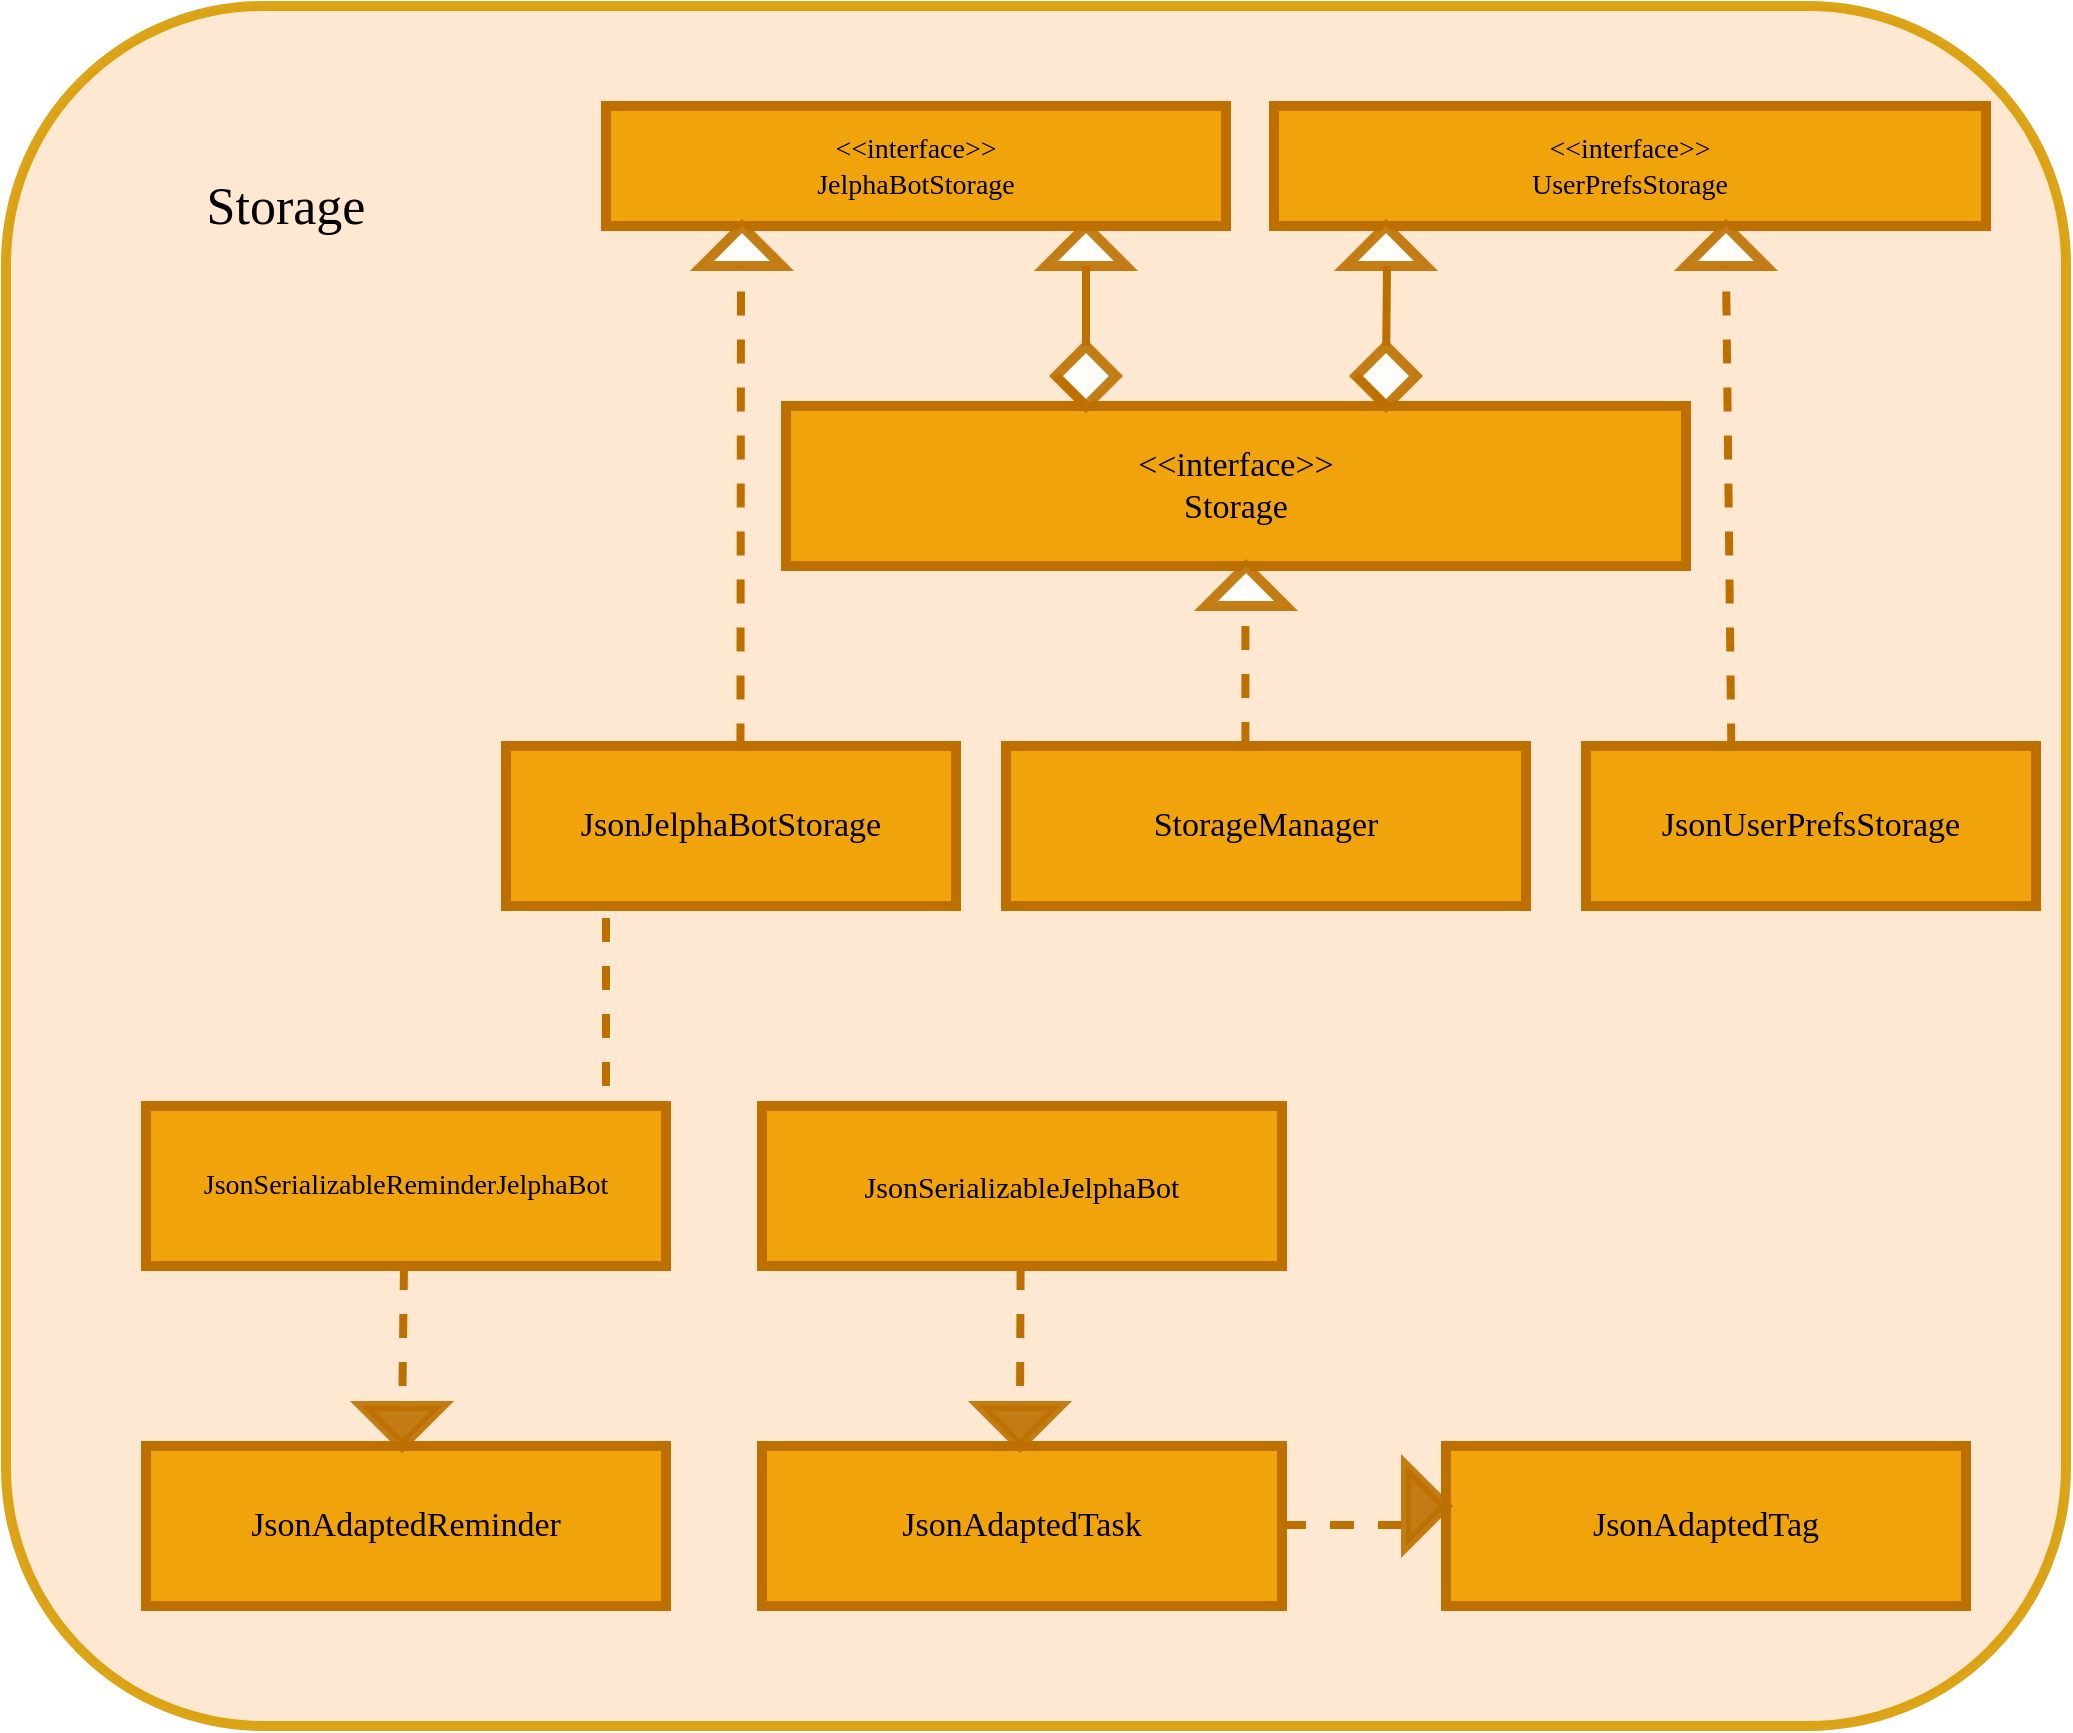 <mxfile version="12.9.6" type="device"><diagram id="TlEqk_lJ8jWyT5bIt7rH" name="Page-1"><mxGraphModel dx="3416" dy="1406" grid="1" gridSize="10" guides="1" tooltips="1" connect="1" arrows="1" fold="1" page="1" pageScale="1" pageWidth="827" pageHeight="1169" math="0" shadow="0"><root><mxCell id="0"/><mxCell id="1" parent="0"/><mxCell id="vmjiUYQFY_SE1gd8cjdy-54" value="" style="rounded=1;whiteSpace=wrap;html=1;strokeColor=#d79b00;strokeWidth=5;fillColor=#ffe6cc;opacity=90;" vertex="1" parent="1"><mxGeometry x="-220" y="50" width="1030" height="860" as="geometry"/></mxCell><mxCell id="vmjiUYQFY_SE1gd8cjdy-3" value="&lt;font style=&quot;font-size: 14px&quot;&gt;&lt;font face=&quot;Verdana&quot;&gt;&lt;font style=&quot;font-size: 14px&quot; color=&quot;#000000&quot;&gt;&amp;lt;&amp;lt;interface&amp;gt;&amp;gt;&lt;br&gt;&lt;/font&gt;&lt;font color=&quot;#000000&quot;&gt;UserPrefsStorage&lt;/font&gt;&lt;/font&gt;&lt;br&gt;&lt;/font&gt;" style="rounded=0;whiteSpace=wrap;html=1;strokeWidth=5;fillColor=#f0a30a;strokeColor=#BD7000;fontColor=#ffffff;" vertex="1" parent="1"><mxGeometry x="414" y="100" width="356" height="60" as="geometry"/></mxCell><mxCell id="vmjiUYQFY_SE1gd8cjdy-6" value="" style="triangle;whiteSpace=wrap;html=1;strokeWidth=5;opacity=90;rotation=-90;strokeColor=#BD7000;" vertex="1" parent="1"><mxGeometry x="310" y="150" width="20" height="40" as="geometry"/></mxCell><mxCell id="vmjiUYQFY_SE1gd8cjdy-2" value="&lt;font style=&quot;font-size: 14px&quot;&gt;&lt;font face=&quot;Verdana&quot; style=&quot;font-size: 14px&quot; color=&quot;#000000&quot;&gt;&amp;lt;&amp;lt;interface&amp;gt;&amp;gt;&lt;br&gt;JelphaBotStorage&lt;/font&gt;&lt;br&gt;&lt;/font&gt;" style="rounded=0;whiteSpace=wrap;html=1;strokeWidth=5;fillColor=#f0a30a;strokeColor=#BD7000;fontColor=#ffffff;" vertex="1" parent="1"><mxGeometry x="80" y="100" width="310" height="60" as="geometry"/></mxCell><mxCell id="vmjiUYQFY_SE1gd8cjdy-10" value="" style="triangle;whiteSpace=wrap;html=1;strokeWidth=5;opacity=90;rotation=-90;strokeColor=#BD7000;" vertex="1" parent="1"><mxGeometry x="460" y="150" width="20" height="40" as="geometry"/></mxCell><mxCell id="vmjiUYQFY_SE1gd8cjdy-11" value="" style="endArrow=none;html=1;strokeWidth=4;entryX=0;entryY=0.5;entryDx=0;entryDy=0;strokeColor=#BD7000;" edge="1" parent="1" source="vmjiUYQFY_SE1gd8cjdy-39" target="vmjiUYQFY_SE1gd8cjdy-6"><mxGeometry width="50" height="50" relative="1" as="geometry"><mxPoint x="320" y="250" as="sourcePoint"/><mxPoint x="495" y="180" as="targetPoint"/></mxGeometry></mxCell><mxCell id="vmjiUYQFY_SE1gd8cjdy-12" value="" style="endArrow=none;html=1;strokeWidth=4;entryX=0;entryY=0.5;entryDx=0;entryDy=0;strokeColor=#BD7000;" edge="1" parent="1" source="vmjiUYQFY_SE1gd8cjdy-42"><mxGeometry width="50" height="50" relative="1" as="geometry"><mxPoint x="470.5" y="250" as="sourcePoint"/><mxPoint x="470.5" y="180" as="targetPoint"/></mxGeometry></mxCell><mxCell id="vmjiUYQFY_SE1gd8cjdy-13" value="&lt;font style=&quot;font-size: 17px&quot;&gt;&lt;font face=&quot;Verdana&quot; style=&quot;font-size: 17px&quot; color=&quot;#000000&quot;&gt;&amp;lt;&amp;lt;interface&amp;gt;&amp;gt;&lt;br&gt;Storage&lt;/font&gt;&lt;br&gt;&lt;/font&gt;" style="rounded=0;whiteSpace=wrap;html=1;strokeWidth=5;fillColor=#f0a30a;strokeColor=#BD7000;fontColor=#ffffff;" vertex="1" parent="1"><mxGeometry x="170" y="250" width="450" height="80" as="geometry"/></mxCell><mxCell id="vmjiUYQFY_SE1gd8cjdy-15" value="" style="triangle;whiteSpace=wrap;html=1;strokeWidth=5;opacity=90;rotation=-90;strokeColor=#BD7000;" vertex="1" parent="1"><mxGeometry x="390" y="320" width="20" height="40" as="geometry"/></mxCell><mxCell id="vmjiUYQFY_SE1gd8cjdy-16" value="" style="endArrow=none;html=1;strokeWidth=4;entryX=0;entryY=0.5;entryDx=0;entryDy=0;strokeColor=#BD7000;dashed=1;" edge="1" parent="1"><mxGeometry width="50" height="50" relative="1" as="geometry"><mxPoint x="399.71" y="420" as="sourcePoint"/><mxPoint x="399.71" y="350" as="targetPoint"/></mxGeometry></mxCell><mxCell id="vmjiUYQFY_SE1gd8cjdy-17" value="&lt;font style=&quot;font-size: 17px&quot;&gt;&lt;font color=&quot;#000000&quot; face=&quot;Verdana&quot;&gt;StorageManager&lt;/font&gt;&lt;br&gt;&lt;/font&gt;" style="rounded=0;whiteSpace=wrap;html=1;strokeWidth=5;fillColor=#f0a30a;strokeColor=#BD7000;fontColor=#ffffff;" vertex="1" parent="1"><mxGeometry x="280" y="420" width="260" height="80" as="geometry"/></mxCell><mxCell id="vmjiUYQFY_SE1gd8cjdy-23" value="" style="triangle;whiteSpace=wrap;html=1;strokeWidth=5;opacity=90;rotation=-90;strokeColor=#BD7000;" vertex="1" parent="1"><mxGeometry x="138" y="150" width="20" height="40" as="geometry"/></mxCell><mxCell id="vmjiUYQFY_SE1gd8cjdy-24" value="" style="endArrow=none;html=1;strokeWidth=4;entryX=0;entryY=0.5;entryDx=0;entryDy=0;strokeColor=#BD7000;dashed=1;exitX=0.521;exitY=0.009;exitDx=0;exitDy=0;exitPerimeter=0;" edge="1" parent="1" source="vmjiUYQFY_SE1gd8cjdy-25"><mxGeometry width="50" height="50" relative="1" as="geometry"><mxPoint x="146" y="410" as="sourcePoint"/><mxPoint x="147.5" y="180" as="targetPoint"/></mxGeometry></mxCell><mxCell id="vmjiUYQFY_SE1gd8cjdy-25" value="&lt;font style=&quot;font-size: 17px&quot;&gt;&lt;font color=&quot;#000000&quot; face=&quot;Verdana&quot;&gt;JsonJelphaBotStorage&lt;/font&gt;&lt;br&gt;&lt;/font&gt;" style="rounded=0;whiteSpace=wrap;html=1;strokeWidth=5;fillColor=#f0a30a;strokeColor=#BD7000;fontColor=#ffffff;" vertex="1" parent="1"><mxGeometry x="30" y="420" width="225" height="80" as="geometry"/></mxCell><mxCell id="vmjiUYQFY_SE1gd8cjdy-26" value="" style="triangle;whiteSpace=wrap;html=1;strokeWidth=5;opacity=90;rotation=-90;strokeColor=#BD7000;" vertex="1" parent="1"><mxGeometry x="630" y="150" width="20" height="40" as="geometry"/></mxCell><mxCell id="vmjiUYQFY_SE1gd8cjdy-27" value="" style="endArrow=none;html=1;strokeWidth=4;strokeColor=#BD7000;dashed=1;exitX=0.323;exitY=0.009;exitDx=0;exitDy=0;entryX=0;entryY=0.5;entryDx=0;entryDy=0;exitPerimeter=0;" edge="1" parent="1" source="vmjiUYQFY_SE1gd8cjdy-28" target="vmjiUYQFY_SE1gd8cjdy-26"><mxGeometry width="50" height="50" relative="1" as="geometry"><mxPoint x="710" y="410" as="sourcePoint"/><mxPoint x="712" y="180" as="targetPoint"/></mxGeometry></mxCell><mxCell id="vmjiUYQFY_SE1gd8cjdy-28" value="&lt;font style=&quot;font-size: 17px&quot;&gt;&lt;font color=&quot;#000000&quot; face=&quot;Verdana&quot;&gt;JsonUserPrefsStorage&lt;/font&gt;&lt;br&gt;&lt;/font&gt;" style="rounded=0;whiteSpace=wrap;html=1;strokeWidth=5;fillColor=#f0a30a;strokeColor=#BD7000;fontColor=#ffffff;" vertex="1" parent="1"><mxGeometry x="570" y="420" width="225" height="80" as="geometry"/></mxCell><mxCell id="vmjiUYQFY_SE1gd8cjdy-33" value="&lt;font style=&quot;font-size: 17px&quot;&gt;&lt;span style=&quot;color: rgb(0 , 0 , 0) ; font-family: &amp;#34;verdana&amp;#34;&quot;&gt;JsonAdaptedTask&lt;/span&gt;&lt;br&gt;&lt;/font&gt;" style="rounded=0;whiteSpace=wrap;html=1;strokeWidth=5;fillColor=#f0a30a;strokeColor=#BD7000;fontColor=#ffffff;" vertex="1" parent="1"><mxGeometry x="158" y="770" width="260" height="80" as="geometry"/></mxCell><mxCell id="vmjiUYQFY_SE1gd8cjdy-34" value="&lt;font style=&quot;font-size: 17px&quot;&gt;&lt;font color=&quot;#000000&quot; face=&quot;Verdana&quot;&gt;JsonAdaptedTag&lt;/font&gt;&lt;br&gt;&lt;/font&gt;" style="rounded=0;whiteSpace=wrap;html=1;strokeWidth=5;fillColor=#f0a30a;strokeColor=#BD7000;fontColor=#ffffff;" vertex="1" parent="1"><mxGeometry x="500" y="770" width="260" height="80" as="geometry"/></mxCell><mxCell id="vmjiUYQFY_SE1gd8cjdy-35" value="&lt;font style=&quot;font-size: 17px&quot;&gt;&lt;span style=&quot;color: rgb(0 , 0 , 0) ; font-family: &amp;#34;verdana&amp;#34;&quot;&gt;JsonAdaptedReminder&lt;/span&gt;&lt;br&gt;&lt;/font&gt;" style="rounded=0;whiteSpace=wrap;html=1;strokeWidth=5;fillColor=#f0a30a;strokeColor=#BD7000;fontColor=#ffffff;" vertex="1" parent="1"><mxGeometry x="-150" y="770" width="260" height="80" as="geometry"/></mxCell><mxCell id="vmjiUYQFY_SE1gd8cjdy-36" value="&lt;font&gt;&lt;span style=&quot;color: rgb(0 , 0 , 0) ; font-family: &amp;#34;verdana&amp;#34;&quot;&gt;&lt;font style=&quot;font-size: 15px&quot;&gt;JsonSerializableJelphaBot&lt;/font&gt;&lt;/span&gt;&lt;br&gt;&lt;/font&gt;" style="rounded=0;whiteSpace=wrap;html=1;strokeWidth=5;fillColor=#f0a30a;strokeColor=#BD7000;fontColor=#ffffff;" vertex="1" parent="1"><mxGeometry x="158" y="600" width="260" height="80" as="geometry"/></mxCell><mxCell id="vmjiUYQFY_SE1gd8cjdy-38" value="&lt;font&gt;&lt;span style=&quot;color: rgb(0 , 0 , 0) ; font-family: &amp;#34;verdana&amp;#34;&quot;&gt;&lt;font style=&quot;font-size: 14px&quot;&gt;JsonSerializableReminderJelphaBot&lt;/font&gt;&lt;/span&gt;&lt;br&gt;&lt;/font&gt;" style="rounded=0;whiteSpace=wrap;html=1;strokeWidth=5;fillColor=#f0a30a;strokeColor=#BD7000;fontColor=#ffffff;" vertex="1" parent="1"><mxGeometry x="-150" y="600" width="260" height="80" as="geometry"/></mxCell><mxCell id="vmjiUYQFY_SE1gd8cjdy-39" value="" style="rhombus;whiteSpace=wrap;html=1;strokeColor=#BD7000;strokeWidth=5;opacity=90;" vertex="1" parent="1"><mxGeometry x="305" y="220" width="30" height="30" as="geometry"/></mxCell><mxCell id="vmjiUYQFY_SE1gd8cjdy-41" value="" style="endArrow=none;html=1;strokeWidth=4;entryX=0;entryY=0.5;entryDx=0;entryDy=0;strokeColor=#BD7000;" edge="1" parent="1" target="vmjiUYQFY_SE1gd8cjdy-39"><mxGeometry width="50" height="50" relative="1" as="geometry"><mxPoint x="320" y="250" as="sourcePoint"/><mxPoint x="320" y="180" as="targetPoint"/></mxGeometry></mxCell><mxCell id="vmjiUYQFY_SE1gd8cjdy-42" value="" style="rhombus;whiteSpace=wrap;html=1;strokeColor=#BD7000;strokeWidth=5;opacity=90;" vertex="1" parent="1"><mxGeometry x="455" y="220" width="30" height="30" as="geometry"/></mxCell><mxCell id="vmjiUYQFY_SE1gd8cjdy-43" value="" style="endArrow=none;html=1;strokeWidth=4;entryX=0;entryY=0.5;entryDx=0;entryDy=0;strokeColor=#BD7000;" edge="1" parent="1" target="vmjiUYQFY_SE1gd8cjdy-42"><mxGeometry width="50" height="50" relative="1" as="geometry"><mxPoint x="470.5" y="250" as="sourcePoint"/><mxPoint x="470.5" y="180" as="targetPoint"/></mxGeometry></mxCell><mxCell id="vmjiUYQFY_SE1gd8cjdy-45" value="" style="endArrow=none;html=1;strokeWidth=4;entryX=0;entryY=0.5;entryDx=0;entryDy=0;strokeColor=#BD7000;dashed=1;" edge="1" parent="1"><mxGeometry width="50" height="50" relative="1" as="geometry"><mxPoint x="80" y="590" as="sourcePoint"/><mxPoint x="80.0" y="500" as="targetPoint"/></mxGeometry></mxCell><mxCell id="vmjiUYQFY_SE1gd8cjdy-47" value="" style="endArrow=none;dashed=1;html=1;strokeColor=#BD7000;strokeWidth=4;" edge="1" parent="1" source="vmjiUYQFY_SE1gd8cjdy-49"><mxGeometry width="50" height="50" relative="1" as="geometry"><mxPoint x="-21" y="680" as="sourcePoint"/><mxPoint x="-20.71" y="770" as="targetPoint"/></mxGeometry></mxCell><mxCell id="vmjiUYQFY_SE1gd8cjdy-48" value="" style="endArrow=none;dashed=1;html=1;strokeColor=#BD7000;strokeWidth=4;" edge="1" parent="1" source="vmjiUYQFY_SE1gd8cjdy-52"><mxGeometry width="50" height="50" relative="1" as="geometry"><mxPoint x="287.29" y="680" as="sourcePoint"/><mxPoint x="287.58" y="770" as="targetPoint"/></mxGeometry></mxCell><mxCell id="vmjiUYQFY_SE1gd8cjdy-49" value="" style="triangle;whiteSpace=wrap;html=1;strokeColor=#BD7000;strokeWidth=5;opacity=90;rotation=90;fillColor=#bd7000;" vertex="1" parent="1"><mxGeometry x="-32" y="740" width="20" height="40" as="geometry"/></mxCell><mxCell id="vmjiUYQFY_SE1gd8cjdy-51" value="" style="endArrow=none;dashed=1;html=1;strokeColor=#BD7000;strokeWidth=4;" edge="1" parent="1" target="vmjiUYQFY_SE1gd8cjdy-49"><mxGeometry width="50" height="50" relative="1" as="geometry"><mxPoint x="-21" y="680" as="sourcePoint"/><mxPoint x="-20.71" y="770" as="targetPoint"/></mxGeometry></mxCell><mxCell id="vmjiUYQFY_SE1gd8cjdy-52" value="" style="triangle;whiteSpace=wrap;html=1;strokeColor=#BD7000;strokeWidth=5;opacity=90;rotation=90;fillColor=#bd7000;" vertex="1" parent="1"><mxGeometry x="277" y="740" width="20" height="40" as="geometry"/></mxCell><mxCell id="vmjiUYQFY_SE1gd8cjdy-53" value="" style="endArrow=none;dashed=1;html=1;strokeColor=#BD7000;strokeWidth=4;" edge="1" parent="1" target="vmjiUYQFY_SE1gd8cjdy-52"><mxGeometry width="50" height="50" relative="1" as="geometry"><mxPoint x="287.29" y="680" as="sourcePoint"/><mxPoint x="287.58" y="770" as="targetPoint"/></mxGeometry></mxCell><mxCell id="vmjiUYQFY_SE1gd8cjdy-55" value="&lt;font style=&quot;font-size: 26px&quot; face=&quot;Verdana&quot;&gt;Storage&lt;/font&gt;" style="text;html=1;strokeColor=none;fillColor=none;align=center;verticalAlign=middle;whiteSpace=wrap;rounded=0;opacity=90;" vertex="1" parent="1"><mxGeometry x="-100" y="140" width="40" height="20" as="geometry"/></mxCell><mxCell id="vmjiUYQFY_SE1gd8cjdy-60" value="" style="endArrow=none;dashed=1;html=1;strokeColor=#BD7000;strokeWidth=4;exitX=1;exitY=0.5;exitDx=0;exitDy=0;" edge="1" parent="1"><mxGeometry width="50" height="50" relative="1" as="geometry"><mxPoint x="418.0" y="809.5" as="sourcePoint"/><mxPoint x="480" y="809.5" as="targetPoint"/></mxGeometry></mxCell><mxCell id="vmjiUYQFY_SE1gd8cjdy-61" value="" style="triangle;whiteSpace=wrap;html=1;strokeColor=#BD7000;strokeWidth=5;fillColor=#bd7000;opacity=90;" vertex="1" parent="1"><mxGeometry x="480" y="780" width="20" height="40" as="geometry"/></mxCell></root></mxGraphModel></diagram></mxfile>

